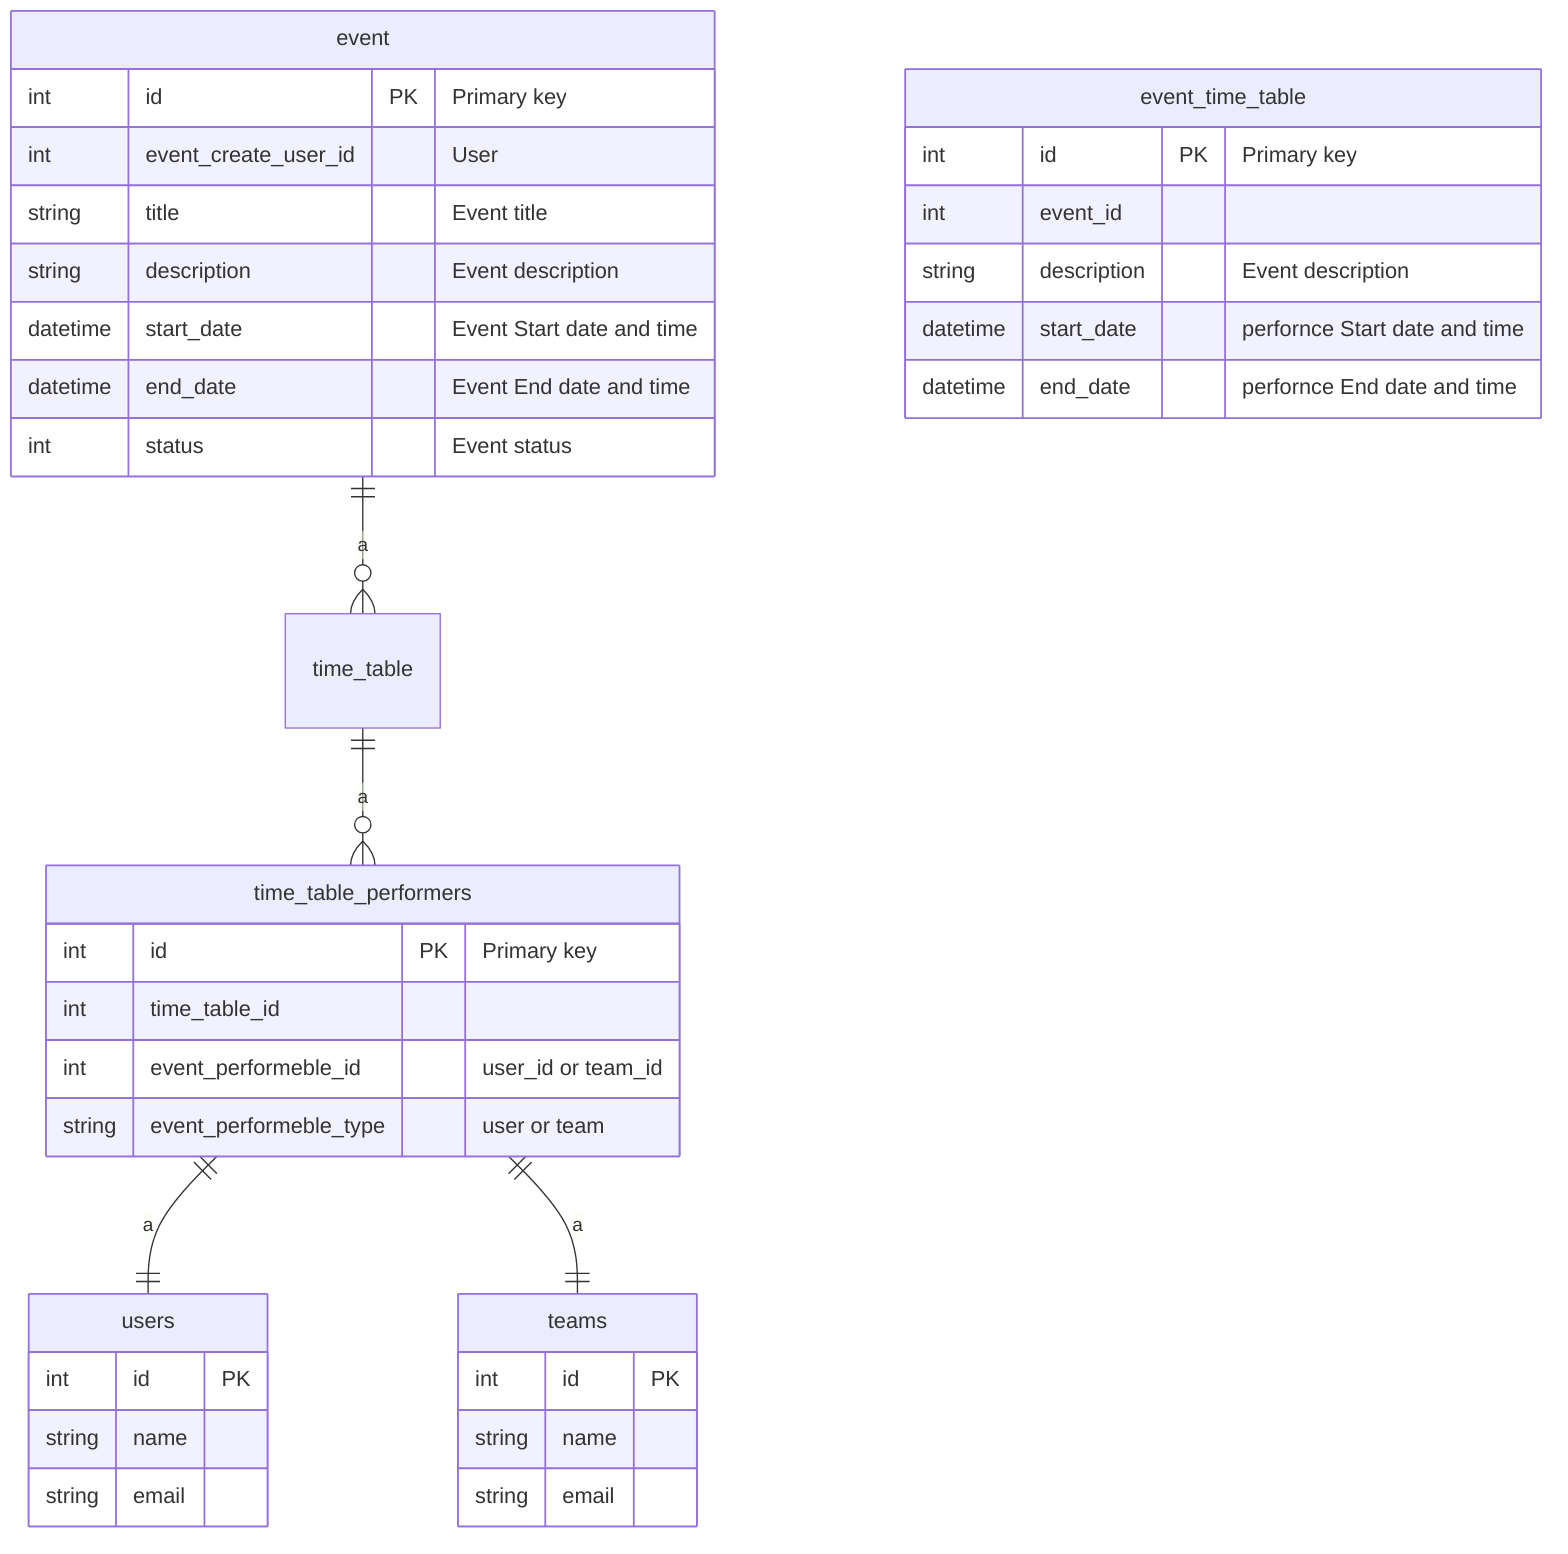 erDiagram


    event ||--o{ time_table : a
    time_table ||--o{ time_table_performers : a
    time_table_performers ||--|| users : a
    time_table_performers ||--|| teams : a

    event {
        int id PK "Primary key"
        int event_create_user_id "User"
        string title "Event title"
        string description "Event description"
        datetime start_date "Event Start date and time"
        datetime end_date "Event End date and time"
        int status "Event status"
    }

    event_time_table {
        int id PK "Primary key"
        int event_id
        string description "Event description"
        datetime start_date "perfornce Start date and time"
        datetime end_date "perfornce End date and time"
    }

    time_table_performers {
        int id PK "Primary key"
        int time_table_id

        int event_performeble_id "user_id or team_id"
        string event_performeble_type " user or team"
    }

    users {
        int id PK
        string name
        string email
    }

    teams {
        int id PK
        string name
        string email
    }